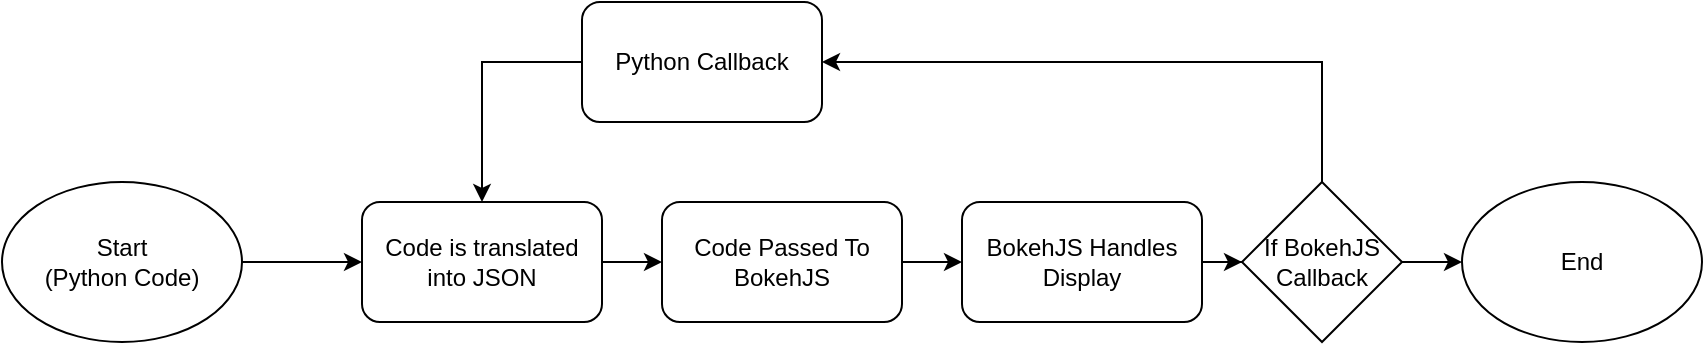 <mxfile version="26.0.10">
  <diagram name="Page-1" id="QgndFhHgoBatOzkgE3uP">
    <mxGraphModel dx="695" dy="696" grid="1" gridSize="10" guides="1" tooltips="1" connect="1" arrows="1" fold="1" page="1" pageScale="1" pageWidth="827" pageHeight="1169" math="0" shadow="0">
      <root>
        <mxCell id="0" />
        <mxCell id="1" parent="0" />
        <mxCell id="2Ql1dZGvthfYiB3fdjjj-19" style="edgeStyle=orthogonalEdgeStyle;rounded=0;orthogonalLoop=1;jettySize=auto;html=1;exitX=1;exitY=0.5;exitDx=0;exitDy=0;entryX=0;entryY=0.5;entryDx=0;entryDy=0;" edge="1" parent="1" source="2Ql1dZGvthfYiB3fdjjj-3" target="2Ql1dZGvthfYiB3fdjjj-5">
          <mxGeometry relative="1" as="geometry" />
        </mxCell>
        <mxCell id="2Ql1dZGvthfYiB3fdjjj-3" value="Start&lt;div&gt;(Python Code)&lt;/div&gt;" style="ellipse;whiteSpace=wrap;html=1;" vertex="1" parent="1">
          <mxGeometry x="30" y="160" width="120" height="80" as="geometry" />
        </mxCell>
        <mxCell id="2Ql1dZGvthfYiB3fdjjj-22" style="edgeStyle=orthogonalEdgeStyle;rounded=0;orthogonalLoop=1;jettySize=auto;html=1;entryX=0;entryY=0.5;entryDx=0;entryDy=0;" edge="1" parent="1" source="2Ql1dZGvthfYiB3fdjjj-5" target="2Ql1dZGvthfYiB3fdjjj-6">
          <mxGeometry relative="1" as="geometry" />
        </mxCell>
        <mxCell id="2Ql1dZGvthfYiB3fdjjj-5" value="Code is translated into JSON" style="rounded=1;whiteSpace=wrap;html=1;" vertex="1" parent="1">
          <mxGeometry x="210" y="170" width="120" height="60" as="geometry" />
        </mxCell>
        <mxCell id="2Ql1dZGvthfYiB3fdjjj-23" style="edgeStyle=orthogonalEdgeStyle;rounded=0;orthogonalLoop=1;jettySize=auto;html=1;entryX=0;entryY=0.5;entryDx=0;entryDy=0;" edge="1" parent="1" source="2Ql1dZGvthfYiB3fdjjj-6" target="2Ql1dZGvthfYiB3fdjjj-7">
          <mxGeometry relative="1" as="geometry" />
        </mxCell>
        <mxCell id="2Ql1dZGvthfYiB3fdjjj-6" value="Code Passed To BokehJS" style="rounded=1;whiteSpace=wrap;html=1;" vertex="1" parent="1">
          <mxGeometry x="360" y="170" width="120" height="60" as="geometry" />
        </mxCell>
        <mxCell id="2Ql1dZGvthfYiB3fdjjj-24" style="edgeStyle=orthogonalEdgeStyle;rounded=0;orthogonalLoop=1;jettySize=auto;html=1;" edge="1" parent="1" source="2Ql1dZGvthfYiB3fdjjj-7" target="2Ql1dZGvthfYiB3fdjjj-9">
          <mxGeometry relative="1" as="geometry" />
        </mxCell>
        <mxCell id="2Ql1dZGvthfYiB3fdjjj-7" value="BokehJS Handles Display" style="rounded=1;whiteSpace=wrap;html=1;" vertex="1" parent="1">
          <mxGeometry x="510" y="170" width="120" height="60" as="geometry" />
        </mxCell>
        <mxCell id="2Ql1dZGvthfYiB3fdjjj-8" value="End" style="ellipse;whiteSpace=wrap;html=1;" vertex="1" parent="1">
          <mxGeometry x="760" y="160" width="120" height="80" as="geometry" />
        </mxCell>
        <mxCell id="2Ql1dZGvthfYiB3fdjjj-21" style="edgeStyle=orthogonalEdgeStyle;rounded=0;orthogonalLoop=1;jettySize=auto;html=1;entryX=0;entryY=0.5;entryDx=0;entryDy=0;" edge="1" parent="1" source="2Ql1dZGvthfYiB3fdjjj-9" target="2Ql1dZGvthfYiB3fdjjj-8">
          <mxGeometry relative="1" as="geometry" />
        </mxCell>
        <mxCell id="2Ql1dZGvthfYiB3fdjjj-25" style="edgeStyle=orthogonalEdgeStyle;rounded=0;orthogonalLoop=1;jettySize=auto;html=1;exitX=0.5;exitY=0;exitDx=0;exitDy=0;entryX=1;entryY=0.5;entryDx=0;entryDy=0;" edge="1" parent="1" source="2Ql1dZGvthfYiB3fdjjj-9" target="2Ql1dZGvthfYiB3fdjjj-10">
          <mxGeometry relative="1" as="geometry" />
        </mxCell>
        <mxCell id="2Ql1dZGvthfYiB3fdjjj-9" value="If BokehJS&lt;div&gt;Callback&lt;/div&gt;" style="rhombus;whiteSpace=wrap;html=1;" vertex="1" parent="1">
          <mxGeometry x="650" y="160" width="80" height="80" as="geometry" />
        </mxCell>
        <mxCell id="2Ql1dZGvthfYiB3fdjjj-20" style="edgeStyle=orthogonalEdgeStyle;rounded=0;orthogonalLoop=1;jettySize=auto;html=1;entryX=0.5;entryY=0;entryDx=0;entryDy=0;" edge="1" parent="1" source="2Ql1dZGvthfYiB3fdjjj-10" target="2Ql1dZGvthfYiB3fdjjj-5">
          <mxGeometry relative="1" as="geometry">
            <Array as="points">
              <mxPoint x="270" y="100" />
            </Array>
          </mxGeometry>
        </mxCell>
        <mxCell id="2Ql1dZGvthfYiB3fdjjj-10" value="Python Callback" style="rounded=1;whiteSpace=wrap;html=1;" vertex="1" parent="1">
          <mxGeometry x="320" y="70" width="120" height="60" as="geometry" />
        </mxCell>
      </root>
    </mxGraphModel>
  </diagram>
</mxfile>
